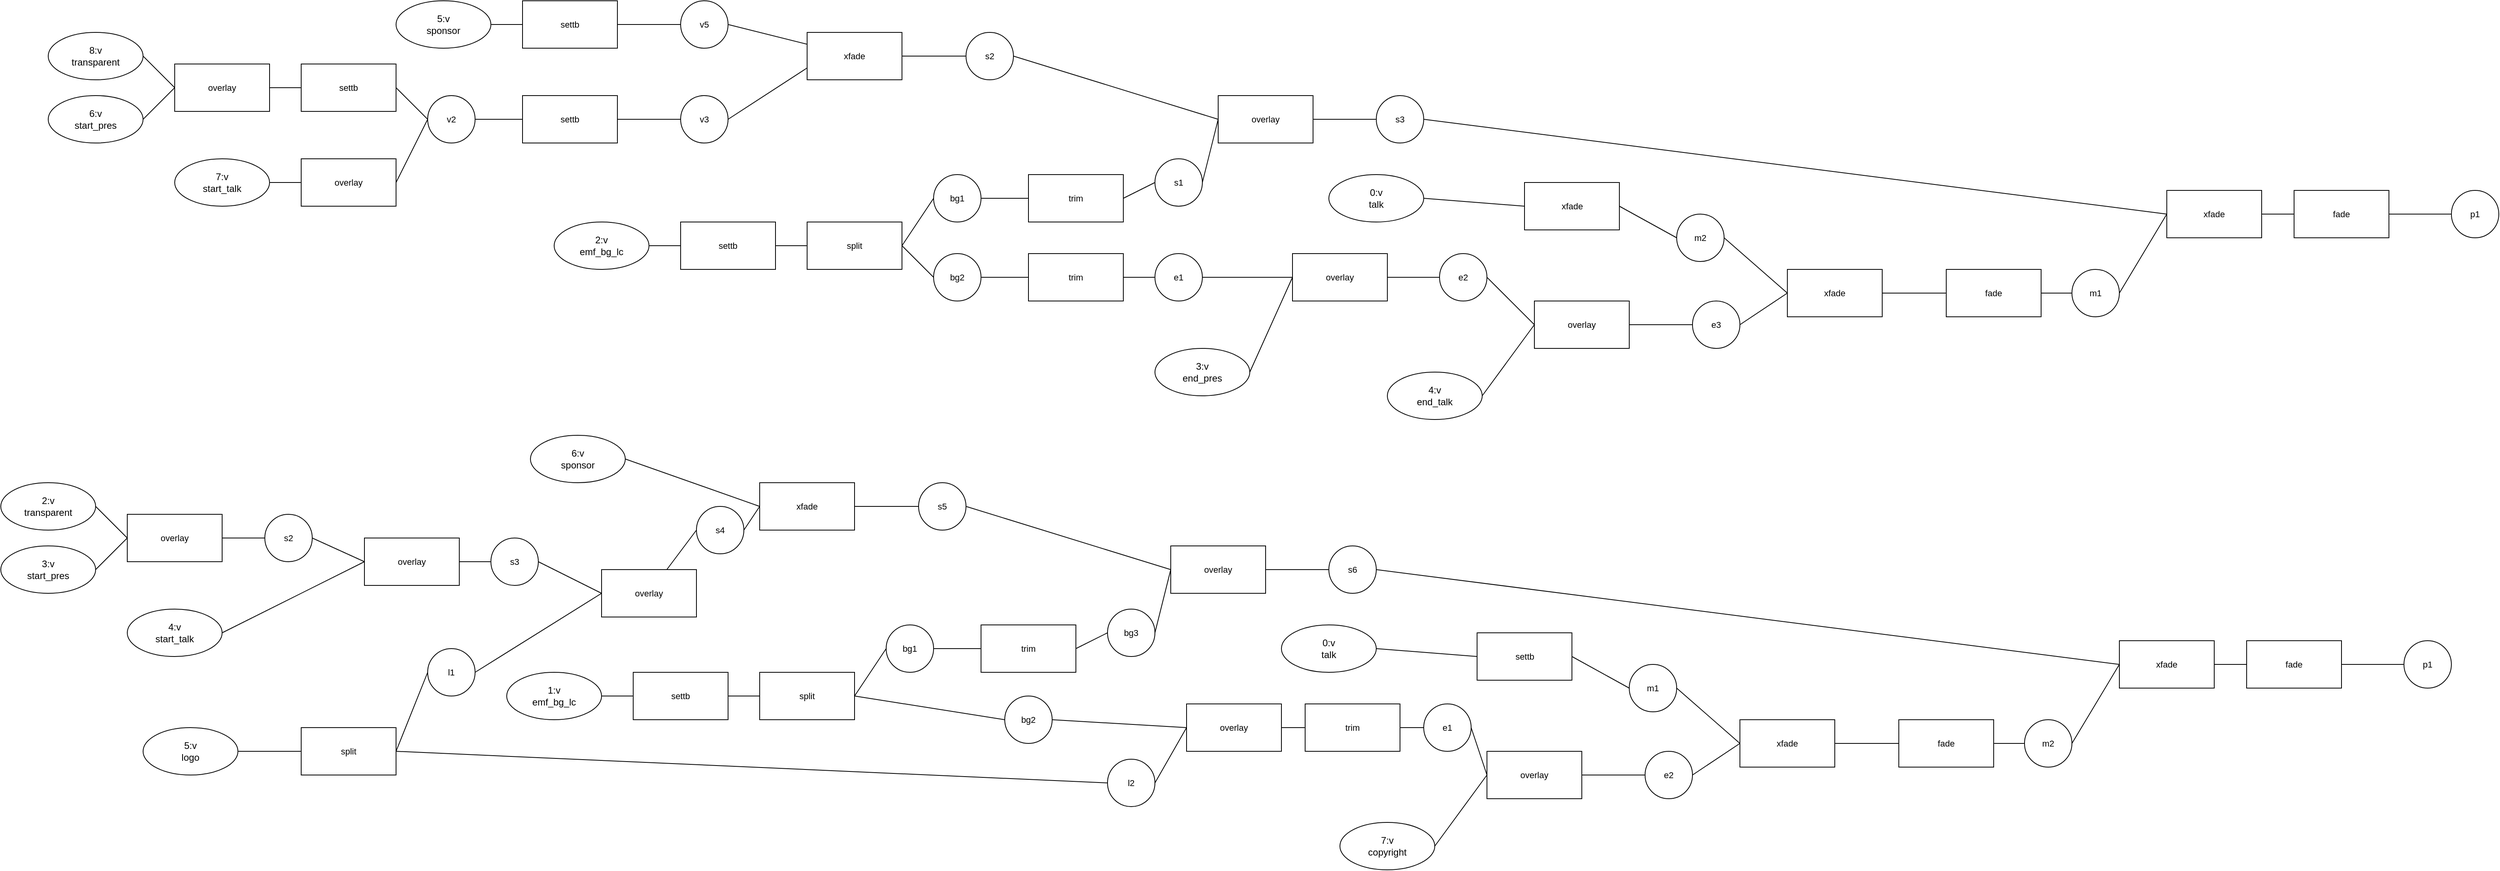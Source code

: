 <mxfile version="24.4.8" type="device">
  <diagram name="Page-1" id="2INNqCRTm7oYr5zG4Xsp">
    <mxGraphModel dx="1430" dy="781" grid="1" gridSize="10" guides="1" tooltips="1" connect="1" arrows="1" fold="1" page="1" pageScale="1" pageWidth="827" pageHeight="1169" math="0" shadow="0">
      <root>
        <mxCell id="0" />
        <mxCell id="1" parent="0" />
        <mxCell id="jPQeCpBVo-Wt4YYVI-Js-42" style="edgeStyle=none;rounded=0;orthogonalLoop=1;jettySize=auto;html=1;exitX=1;exitY=0.5;exitDx=0;exitDy=0;entryX=0;entryY=0.5;entryDx=0;entryDy=0;strokeColor=default;align=center;verticalAlign=middle;fontFamily=Helvetica;fontSize=11;fontColor=default;labelBackgroundColor=default;endArrow=none;endFill=0;" edge="1" parent="1" source="jPQeCpBVo-Wt4YYVI-Js-1" target="jPQeCpBVo-Wt4YYVI-Js-41">
          <mxGeometry relative="1" as="geometry" />
        </mxCell>
        <mxCell id="jPQeCpBVo-Wt4YYVI-Js-1" value="2:v&lt;br&gt;emf_bg_lc" style="rounded=0;whiteSpace=wrap;html=1;shape=ellipse;perimeter=ellipsePerimeter;" vertex="1" parent="1">
          <mxGeometry x="720" y="280" width="120" height="60" as="geometry" />
        </mxCell>
        <mxCell id="jPQeCpBVo-Wt4YYVI-Js-35" style="edgeStyle=none;rounded=0;orthogonalLoop=1;jettySize=auto;html=1;exitX=1;exitY=0.5;exitDx=0;exitDy=0;entryX=0;entryY=0.5;entryDx=0;entryDy=0;strokeColor=default;align=center;verticalAlign=middle;fontFamily=Helvetica;fontSize=11;fontColor=default;labelBackgroundColor=default;endArrow=none;endFill=0;" edge="1" parent="1" source="jPQeCpBVo-Wt4YYVI-Js-2" target="jPQeCpBVo-Wt4YYVI-Js-34">
          <mxGeometry relative="1" as="geometry" />
        </mxCell>
        <mxCell id="jPQeCpBVo-Wt4YYVI-Js-2" value="7:v&lt;br&gt;start_talk" style="rounded=0;whiteSpace=wrap;html=1;shape=ellipse;perimeter=ellipsePerimeter;" vertex="1" parent="1">
          <mxGeometry x="240" y="200" width="120" height="60" as="geometry" />
        </mxCell>
        <mxCell id="jPQeCpBVo-Wt4YYVI-Js-15" style="edgeStyle=none;rounded=0;orthogonalLoop=1;jettySize=auto;html=1;strokeColor=default;align=center;verticalAlign=middle;fontFamily=Helvetica;fontSize=11;fontColor=default;labelBackgroundColor=default;endArrow=none;endFill=0;entryX=0;entryY=0.5;entryDx=0;entryDy=0;exitX=1;exitY=0.5;exitDx=0;exitDy=0;" edge="1" parent="1" source="jPQeCpBVo-Wt4YYVI-Js-3" target="jPQeCpBVo-Wt4YYVI-Js-13">
          <mxGeometry relative="1" as="geometry" />
        </mxCell>
        <mxCell id="jPQeCpBVo-Wt4YYVI-Js-3" value="6:v&lt;br&gt;start_pres" style="rounded=0;whiteSpace=wrap;html=1;shape=ellipse;perimeter=ellipsePerimeter;" vertex="1" parent="1">
          <mxGeometry x="80" y="120" width="120" height="60" as="geometry" />
        </mxCell>
        <mxCell id="jPQeCpBVo-Wt4YYVI-Js-27" style="edgeStyle=none;rounded=0;orthogonalLoop=1;jettySize=auto;html=1;exitX=1;exitY=0.5;exitDx=0;exitDy=0;entryX=0;entryY=0.5;entryDx=0;entryDy=0;strokeColor=default;align=center;verticalAlign=middle;fontFamily=Helvetica;fontSize=11;fontColor=default;labelBackgroundColor=default;endArrow=none;endFill=0;" edge="1" parent="1" source="jPQeCpBVo-Wt4YYVI-Js-5" target="jPQeCpBVo-Wt4YYVI-Js-76">
          <mxGeometry relative="1" as="geometry" />
        </mxCell>
        <mxCell id="jPQeCpBVo-Wt4YYVI-Js-5" value="5:v&lt;br&gt;sponsor" style="rounded=0;whiteSpace=wrap;html=1;shape=ellipse;perimeter=ellipsePerimeter;" vertex="1" parent="1">
          <mxGeometry x="520" width="120" height="60" as="geometry" />
        </mxCell>
        <mxCell id="jPQeCpBVo-Wt4YYVI-Js-70" style="edgeStyle=none;rounded=0;orthogonalLoop=1;jettySize=auto;html=1;exitX=1;exitY=0.5;exitDx=0;exitDy=0;entryX=0;entryY=0.5;entryDx=0;entryDy=0;strokeColor=default;align=center;verticalAlign=middle;fontFamily=Helvetica;fontSize=11;fontColor=default;labelBackgroundColor=default;endArrow=none;endFill=0;" edge="1" parent="1" source="jPQeCpBVo-Wt4YYVI-Js-6" target="jPQeCpBVo-Wt4YYVI-Js-97">
          <mxGeometry relative="1" as="geometry" />
        </mxCell>
        <mxCell id="jPQeCpBVo-Wt4YYVI-Js-6" value="0:v&lt;br&gt;talk" style="rounded=0;whiteSpace=wrap;html=1;shape=ellipse;perimeter=ellipsePerimeter;" vertex="1" parent="1">
          <mxGeometry x="1700" y="220" width="120" height="60" as="geometry" />
        </mxCell>
        <mxCell id="jPQeCpBVo-Wt4YYVI-Js-31" style="edgeStyle=none;rounded=0;orthogonalLoop=1;jettySize=auto;html=1;exitX=1;exitY=0.5;exitDx=0;exitDy=0;entryX=0;entryY=0.5;entryDx=0;entryDy=0;strokeColor=default;align=center;verticalAlign=middle;fontFamily=Helvetica;fontSize=11;fontColor=default;labelBackgroundColor=default;endArrow=none;endFill=0;" edge="1" parent="1" source="jPQeCpBVo-Wt4YYVI-Js-13" target="jPQeCpBVo-Wt4YYVI-Js-30">
          <mxGeometry relative="1" as="geometry" />
        </mxCell>
        <mxCell id="jPQeCpBVo-Wt4YYVI-Js-13" value="overlay" style="rounded=0;whiteSpace=wrap;html=1;fontFamily=Helvetica;fontSize=11;fontColor=default;labelBackgroundColor=default;" vertex="1" parent="1">
          <mxGeometry x="240" y="80" width="120" height="60" as="geometry" />
        </mxCell>
        <mxCell id="jPQeCpBVo-Wt4YYVI-Js-29" style="edgeStyle=none;rounded=0;orthogonalLoop=1;jettySize=auto;html=1;exitX=1;exitY=0.5;exitDx=0;exitDy=0;entryX=0;entryY=0.5;entryDx=0;entryDy=0;strokeColor=default;align=center;verticalAlign=middle;fontFamily=Helvetica;fontSize=11;fontColor=default;labelBackgroundColor=default;endArrow=none;endFill=0;" edge="1" parent="1" source="jPQeCpBVo-Wt4YYVI-Js-28" target="jPQeCpBVo-Wt4YYVI-Js-13">
          <mxGeometry relative="1" as="geometry" />
        </mxCell>
        <mxCell id="jPQeCpBVo-Wt4YYVI-Js-28" value="&lt;div&gt;8:v&lt;/div&gt;transparent" style="rounded=0;whiteSpace=wrap;html=1;shape=ellipse;perimeter=ellipsePerimeter;" vertex="1" parent="1">
          <mxGeometry x="80" y="40" width="120" height="60" as="geometry" />
        </mxCell>
        <mxCell id="jPQeCpBVo-Wt4YYVI-Js-33" style="edgeStyle=none;rounded=0;orthogonalLoop=1;jettySize=auto;html=1;exitX=1;exitY=0.5;exitDx=0;exitDy=0;entryX=0;entryY=0.5;entryDx=0;entryDy=0;strokeColor=default;align=center;verticalAlign=middle;fontFamily=Helvetica;fontSize=11;fontColor=default;labelBackgroundColor=default;endArrow=none;endFill=0;" edge="1" parent="1" source="jPQeCpBVo-Wt4YYVI-Js-30" target="jPQeCpBVo-Wt4YYVI-Js-32">
          <mxGeometry relative="1" as="geometry" />
        </mxCell>
        <mxCell id="jPQeCpBVo-Wt4YYVI-Js-30" value="settb" style="rounded=0;whiteSpace=wrap;html=1;fontFamily=Helvetica;fontSize=11;fontColor=default;labelBackgroundColor=default;" vertex="1" parent="1">
          <mxGeometry x="400" y="80" width="120" height="60" as="geometry" />
        </mxCell>
        <mxCell id="jPQeCpBVo-Wt4YYVI-Js-38" style="edgeStyle=none;rounded=0;orthogonalLoop=1;jettySize=auto;html=1;exitX=1;exitY=0.5;exitDx=0;exitDy=0;entryX=0;entryY=0.5;entryDx=0;entryDy=0;strokeColor=default;align=center;verticalAlign=middle;fontFamily=Helvetica;fontSize=11;fontColor=default;labelBackgroundColor=default;endArrow=none;endFill=0;" edge="1" parent="1" source="jPQeCpBVo-Wt4YYVI-Js-32" target="jPQeCpBVo-Wt4YYVI-Js-37">
          <mxGeometry relative="1" as="geometry" />
        </mxCell>
        <mxCell id="jPQeCpBVo-Wt4YYVI-Js-32" value="v2" style="ellipse;whiteSpace=wrap;html=1;aspect=fixed;fontFamily=Helvetica;fontSize=11;fontColor=default;labelBackgroundColor=default;" vertex="1" parent="1">
          <mxGeometry x="560" y="120" width="60" height="60" as="geometry" />
        </mxCell>
        <mxCell id="jPQeCpBVo-Wt4YYVI-Js-36" style="edgeStyle=none;rounded=0;orthogonalLoop=1;jettySize=auto;html=1;exitX=1;exitY=0.5;exitDx=0;exitDy=0;entryX=0;entryY=0.5;entryDx=0;entryDy=0;strokeColor=default;align=center;verticalAlign=middle;fontFamily=Helvetica;fontSize=11;fontColor=default;labelBackgroundColor=default;endArrow=none;endFill=0;" edge="1" parent="1" source="jPQeCpBVo-Wt4YYVI-Js-34" target="jPQeCpBVo-Wt4YYVI-Js-32">
          <mxGeometry relative="1" as="geometry" />
        </mxCell>
        <mxCell id="jPQeCpBVo-Wt4YYVI-Js-34" value="overlay" style="rounded=0;whiteSpace=wrap;html=1;fontFamily=Helvetica;fontSize=11;fontColor=default;labelBackgroundColor=default;" vertex="1" parent="1">
          <mxGeometry x="400" y="200" width="120" height="60" as="geometry" />
        </mxCell>
        <mxCell id="jPQeCpBVo-Wt4YYVI-Js-40" style="edgeStyle=none;rounded=0;orthogonalLoop=1;jettySize=auto;html=1;exitX=1;exitY=0.5;exitDx=0;exitDy=0;entryX=0;entryY=0.5;entryDx=0;entryDy=0;strokeColor=default;align=center;verticalAlign=middle;fontFamily=Helvetica;fontSize=11;fontColor=default;labelBackgroundColor=default;endArrow=none;endFill=0;" edge="1" parent="1" source="jPQeCpBVo-Wt4YYVI-Js-37" target="jPQeCpBVo-Wt4YYVI-Js-39">
          <mxGeometry relative="1" as="geometry" />
        </mxCell>
        <mxCell id="jPQeCpBVo-Wt4YYVI-Js-37" value="settb" style="rounded=0;whiteSpace=wrap;html=1;fontFamily=Helvetica;fontSize=11;fontColor=default;labelBackgroundColor=default;" vertex="1" parent="1">
          <mxGeometry x="680" y="120" width="120" height="60" as="geometry" />
        </mxCell>
        <mxCell id="jPQeCpBVo-Wt4YYVI-Js-82" style="edgeStyle=none;rounded=0;orthogonalLoop=1;jettySize=auto;html=1;exitX=1;exitY=0.5;exitDx=0;exitDy=0;entryX=0;entryY=0.75;entryDx=0;entryDy=0;strokeColor=default;align=center;verticalAlign=middle;fontFamily=Helvetica;fontSize=11;fontColor=default;labelBackgroundColor=default;endArrow=none;endFill=0;" edge="1" parent="1" source="jPQeCpBVo-Wt4YYVI-Js-39" target="jPQeCpBVo-Wt4YYVI-Js-80">
          <mxGeometry relative="1" as="geometry" />
        </mxCell>
        <mxCell id="jPQeCpBVo-Wt4YYVI-Js-39" value="v3" style="ellipse;whiteSpace=wrap;html=1;aspect=fixed;fontFamily=Helvetica;fontSize=11;fontColor=default;labelBackgroundColor=default;" vertex="1" parent="1">
          <mxGeometry x="880" y="120" width="60" height="60" as="geometry" />
        </mxCell>
        <mxCell id="jPQeCpBVo-Wt4YYVI-Js-44" style="edgeStyle=none;rounded=0;orthogonalLoop=1;jettySize=auto;html=1;exitX=1;exitY=0.5;exitDx=0;exitDy=0;entryX=0;entryY=0.5;entryDx=0;entryDy=0;strokeColor=default;align=center;verticalAlign=middle;fontFamily=Helvetica;fontSize=11;fontColor=default;labelBackgroundColor=default;endArrow=none;endFill=0;" edge="1" parent="1" source="jPQeCpBVo-Wt4YYVI-Js-41" target="jPQeCpBVo-Wt4YYVI-Js-43">
          <mxGeometry relative="1" as="geometry" />
        </mxCell>
        <mxCell id="jPQeCpBVo-Wt4YYVI-Js-41" value="settb" style="rounded=0;whiteSpace=wrap;html=1;fontFamily=Helvetica;fontSize=11;fontColor=default;labelBackgroundColor=default;" vertex="1" parent="1">
          <mxGeometry x="880" y="280" width="120" height="60" as="geometry" />
        </mxCell>
        <mxCell id="jPQeCpBVo-Wt4YYVI-Js-47" style="edgeStyle=none;rounded=0;orthogonalLoop=1;jettySize=auto;html=1;exitX=1;exitY=0.5;exitDx=0;exitDy=0;entryX=0;entryY=0.5;entryDx=0;entryDy=0;strokeColor=default;align=center;verticalAlign=middle;fontFamily=Helvetica;fontSize=11;fontColor=default;labelBackgroundColor=default;endArrow=none;endFill=0;" edge="1" parent="1" source="jPQeCpBVo-Wt4YYVI-Js-43" target="jPQeCpBVo-Wt4YYVI-Js-45">
          <mxGeometry relative="1" as="geometry" />
        </mxCell>
        <mxCell id="jPQeCpBVo-Wt4YYVI-Js-48" style="edgeStyle=none;rounded=0;orthogonalLoop=1;jettySize=auto;html=1;exitX=1;exitY=0.5;exitDx=0;exitDy=0;entryX=0;entryY=0.5;entryDx=0;entryDy=0;strokeColor=default;align=center;verticalAlign=middle;fontFamily=Helvetica;fontSize=11;fontColor=default;labelBackgroundColor=default;endArrow=none;endFill=0;" edge="1" parent="1" source="jPQeCpBVo-Wt4YYVI-Js-43" target="jPQeCpBVo-Wt4YYVI-Js-46">
          <mxGeometry relative="1" as="geometry" />
        </mxCell>
        <mxCell id="jPQeCpBVo-Wt4YYVI-Js-43" value="split" style="rounded=0;whiteSpace=wrap;html=1;fontFamily=Helvetica;fontSize=11;fontColor=default;labelBackgroundColor=default;" vertex="1" parent="1">
          <mxGeometry x="1040" y="280" width="120" height="60" as="geometry" />
        </mxCell>
        <mxCell id="jPQeCpBVo-Wt4YYVI-Js-52" style="edgeStyle=none;rounded=0;orthogonalLoop=1;jettySize=auto;html=1;exitX=1;exitY=0.5;exitDx=0;exitDy=0;entryX=0;entryY=0.5;entryDx=0;entryDy=0;strokeColor=default;align=center;verticalAlign=middle;fontFamily=Helvetica;fontSize=11;fontColor=default;labelBackgroundColor=default;endArrow=none;endFill=0;" edge="1" parent="1" source="jPQeCpBVo-Wt4YYVI-Js-45" target="jPQeCpBVo-Wt4YYVI-Js-49">
          <mxGeometry relative="1" as="geometry" />
        </mxCell>
        <mxCell id="jPQeCpBVo-Wt4YYVI-Js-45" value="bg1" style="ellipse;whiteSpace=wrap;html=1;aspect=fixed;fontFamily=Helvetica;fontSize=11;fontColor=default;labelBackgroundColor=default;" vertex="1" parent="1">
          <mxGeometry x="1200" y="220" width="60" height="60" as="geometry" />
        </mxCell>
        <mxCell id="jPQeCpBVo-Wt4YYVI-Js-51" style="edgeStyle=none;rounded=0;orthogonalLoop=1;jettySize=auto;html=1;exitX=1;exitY=0.5;exitDx=0;exitDy=0;entryX=0;entryY=0.5;entryDx=0;entryDy=0;strokeColor=default;align=center;verticalAlign=middle;fontFamily=Helvetica;fontSize=11;fontColor=default;labelBackgroundColor=default;endArrow=none;endFill=0;" edge="1" parent="1" source="jPQeCpBVo-Wt4YYVI-Js-46" target="jPQeCpBVo-Wt4YYVI-Js-50">
          <mxGeometry relative="1" as="geometry" />
        </mxCell>
        <mxCell id="jPQeCpBVo-Wt4YYVI-Js-46" value="bg2" style="ellipse;whiteSpace=wrap;html=1;aspect=fixed;fontFamily=Helvetica;fontSize=11;fontColor=default;labelBackgroundColor=default;" vertex="1" parent="1">
          <mxGeometry x="1200" y="320" width="60" height="60" as="geometry" />
        </mxCell>
        <mxCell id="jPQeCpBVo-Wt4YYVI-Js-55" style="edgeStyle=none;rounded=0;orthogonalLoop=1;jettySize=auto;html=1;exitX=1;exitY=0.5;exitDx=0;exitDy=0;entryX=0;entryY=0.5;entryDx=0;entryDy=0;strokeColor=default;align=center;verticalAlign=middle;fontFamily=Helvetica;fontSize=11;fontColor=default;labelBackgroundColor=default;endArrow=none;endFill=0;" edge="1" parent="1" source="jPQeCpBVo-Wt4YYVI-Js-49" target="jPQeCpBVo-Wt4YYVI-Js-53">
          <mxGeometry relative="1" as="geometry" />
        </mxCell>
        <mxCell id="jPQeCpBVo-Wt4YYVI-Js-49" value="trim" style="rounded=0;whiteSpace=wrap;html=1;fontFamily=Helvetica;fontSize=11;fontColor=default;labelBackgroundColor=default;" vertex="1" parent="1">
          <mxGeometry x="1320" y="220" width="120" height="60" as="geometry" />
        </mxCell>
        <mxCell id="jPQeCpBVo-Wt4YYVI-Js-56" style="edgeStyle=none;rounded=0;orthogonalLoop=1;jettySize=auto;html=1;exitX=1;exitY=0.5;exitDx=0;exitDy=0;entryX=0;entryY=0.5;entryDx=0;entryDy=0;strokeColor=default;align=center;verticalAlign=middle;fontFamily=Helvetica;fontSize=11;fontColor=default;labelBackgroundColor=default;endArrow=none;endFill=0;" edge="1" parent="1" source="jPQeCpBVo-Wt4YYVI-Js-50" target="jPQeCpBVo-Wt4YYVI-Js-54">
          <mxGeometry relative="1" as="geometry" />
        </mxCell>
        <mxCell id="jPQeCpBVo-Wt4YYVI-Js-50" value="trim" style="rounded=0;whiteSpace=wrap;html=1;fontFamily=Helvetica;fontSize=11;fontColor=default;labelBackgroundColor=default;" vertex="1" parent="1">
          <mxGeometry x="1320" y="320" width="120" height="60" as="geometry" />
        </mxCell>
        <mxCell id="jPQeCpBVo-Wt4YYVI-Js-59" style="edgeStyle=none;rounded=0;orthogonalLoop=1;jettySize=auto;html=1;exitX=1;exitY=0.5;exitDx=0;exitDy=0;entryX=0;entryY=0.5;entryDx=0;entryDy=0;strokeColor=default;align=center;verticalAlign=middle;fontFamily=Helvetica;fontSize=11;fontColor=default;labelBackgroundColor=default;endArrow=none;endFill=0;" edge="1" parent="1" source="jPQeCpBVo-Wt4YYVI-Js-54" target="jPQeCpBVo-Wt4YYVI-Js-58">
          <mxGeometry relative="1" as="geometry" />
        </mxCell>
        <mxCell id="jPQeCpBVo-Wt4YYVI-Js-86" style="edgeStyle=none;rounded=0;orthogonalLoop=1;jettySize=auto;html=1;exitX=1;exitY=0.5;exitDx=0;exitDy=0;entryX=0;entryY=0.5;entryDx=0;entryDy=0;strokeColor=default;align=center;verticalAlign=middle;fontFamily=Helvetica;fontSize=11;fontColor=default;labelBackgroundColor=default;endArrow=none;endFill=0;" edge="1" parent="1" source="jPQeCpBVo-Wt4YYVI-Js-53" target="jPQeCpBVo-Wt4YYVI-Js-85">
          <mxGeometry relative="1" as="geometry" />
        </mxCell>
        <mxCell id="jPQeCpBVo-Wt4YYVI-Js-53" value="s1" style="ellipse;whiteSpace=wrap;html=1;aspect=fixed;fontFamily=Helvetica;fontSize=11;fontColor=default;labelBackgroundColor=default;" vertex="1" parent="1">
          <mxGeometry x="1480" y="200" width="60" height="60" as="geometry" />
        </mxCell>
        <mxCell id="jPQeCpBVo-Wt4YYVI-Js-54" value="e1" style="ellipse;whiteSpace=wrap;html=1;aspect=fixed;fontFamily=Helvetica;fontSize=11;fontColor=default;labelBackgroundColor=default;" vertex="1" parent="1">
          <mxGeometry x="1480" y="320" width="60" height="60" as="geometry" />
        </mxCell>
        <mxCell id="jPQeCpBVo-Wt4YYVI-Js-60" style="edgeStyle=none;rounded=0;orthogonalLoop=1;jettySize=auto;html=1;exitX=1;exitY=0.5;exitDx=0;exitDy=0;entryX=0;entryY=0.5;entryDx=0;entryDy=0;strokeColor=default;align=center;verticalAlign=middle;fontFamily=Helvetica;fontSize=11;fontColor=default;labelBackgroundColor=default;endArrow=none;endFill=0;" edge="1" parent="1" source="jPQeCpBVo-Wt4YYVI-Js-57" target="jPQeCpBVo-Wt4YYVI-Js-58">
          <mxGeometry relative="1" as="geometry" />
        </mxCell>
        <mxCell id="jPQeCpBVo-Wt4YYVI-Js-57" value="3:v&lt;br&gt;end_pres" style="rounded=0;whiteSpace=wrap;html=1;shape=ellipse;perimeter=ellipsePerimeter;" vertex="1" parent="1">
          <mxGeometry x="1480" y="440" width="120" height="60" as="geometry" />
        </mxCell>
        <mxCell id="jPQeCpBVo-Wt4YYVI-Js-62" style="edgeStyle=none;rounded=0;orthogonalLoop=1;jettySize=auto;html=1;exitX=1;exitY=0.5;exitDx=0;exitDy=0;entryX=0;entryY=0.5;entryDx=0;entryDy=0;strokeColor=default;align=center;verticalAlign=middle;fontFamily=Helvetica;fontSize=11;fontColor=default;labelBackgroundColor=default;endArrow=none;endFill=0;" edge="1" parent="1" source="jPQeCpBVo-Wt4YYVI-Js-58" target="jPQeCpBVo-Wt4YYVI-Js-61">
          <mxGeometry relative="1" as="geometry" />
        </mxCell>
        <mxCell id="jPQeCpBVo-Wt4YYVI-Js-58" value="overlay" style="rounded=0;whiteSpace=wrap;html=1;fontFamily=Helvetica;fontSize=11;fontColor=default;labelBackgroundColor=default;" vertex="1" parent="1">
          <mxGeometry x="1654" y="320" width="120" height="60" as="geometry" />
        </mxCell>
        <mxCell id="jPQeCpBVo-Wt4YYVI-Js-65" style="edgeStyle=none;rounded=0;orthogonalLoop=1;jettySize=auto;html=1;exitX=1;exitY=0.5;exitDx=0;exitDy=0;entryX=0;entryY=0.5;entryDx=0;entryDy=0;strokeColor=default;align=center;verticalAlign=middle;fontFamily=Helvetica;fontSize=11;fontColor=default;labelBackgroundColor=default;endArrow=none;endFill=0;" edge="1" parent="1" source="jPQeCpBVo-Wt4YYVI-Js-61" target="jPQeCpBVo-Wt4YYVI-Js-63">
          <mxGeometry relative="1" as="geometry" />
        </mxCell>
        <mxCell id="jPQeCpBVo-Wt4YYVI-Js-61" value="e2" style="ellipse;whiteSpace=wrap;html=1;aspect=fixed;fontFamily=Helvetica;fontSize=11;fontColor=default;labelBackgroundColor=default;" vertex="1" parent="1">
          <mxGeometry x="1840" y="320" width="60" height="60" as="geometry" />
        </mxCell>
        <mxCell id="jPQeCpBVo-Wt4YYVI-Js-68" style="edgeStyle=none;rounded=0;orthogonalLoop=1;jettySize=auto;html=1;exitX=1;exitY=0.5;exitDx=0;exitDy=0;entryX=0;entryY=0.5;entryDx=0;entryDy=0;strokeColor=default;align=center;verticalAlign=middle;fontFamily=Helvetica;fontSize=11;fontColor=default;labelBackgroundColor=default;endArrow=none;endFill=0;" edge="1" parent="1" source="jPQeCpBVo-Wt4YYVI-Js-63" target="jPQeCpBVo-Wt4YYVI-Js-67">
          <mxGeometry relative="1" as="geometry" />
        </mxCell>
        <mxCell id="jPQeCpBVo-Wt4YYVI-Js-63" value="overlay" style="rounded=0;whiteSpace=wrap;html=1;fontFamily=Helvetica;fontSize=11;fontColor=default;labelBackgroundColor=default;" vertex="1" parent="1">
          <mxGeometry x="1960" y="380" width="120" height="60" as="geometry" />
        </mxCell>
        <mxCell id="jPQeCpBVo-Wt4YYVI-Js-66" style="edgeStyle=none;rounded=0;orthogonalLoop=1;jettySize=auto;html=1;exitX=1;exitY=0.5;exitDx=0;exitDy=0;strokeColor=default;align=center;verticalAlign=middle;fontFamily=Helvetica;fontSize=11;fontColor=default;labelBackgroundColor=default;endArrow=none;endFill=0;entryX=0;entryY=0.5;entryDx=0;entryDy=0;" edge="1" parent="1" source="jPQeCpBVo-Wt4YYVI-Js-64" target="jPQeCpBVo-Wt4YYVI-Js-63">
          <mxGeometry relative="1" as="geometry">
            <mxPoint x="1960" y="350" as="targetPoint" />
          </mxGeometry>
        </mxCell>
        <mxCell id="jPQeCpBVo-Wt4YYVI-Js-64" value="4:v&lt;br&gt;end_talk" style="rounded=0;whiteSpace=wrap;html=1;shape=ellipse;perimeter=ellipsePerimeter;" vertex="1" parent="1">
          <mxGeometry x="1774" y="470" width="120" height="60" as="geometry" />
        </mxCell>
        <mxCell id="jPQeCpBVo-Wt4YYVI-Js-71" style="edgeStyle=none;rounded=0;orthogonalLoop=1;jettySize=auto;html=1;exitX=1;exitY=0.5;exitDx=0;exitDy=0;entryX=0;entryY=0.5;entryDx=0;entryDy=0;strokeColor=default;align=center;verticalAlign=middle;fontFamily=Helvetica;fontSize=11;fontColor=default;labelBackgroundColor=default;endArrow=none;endFill=0;" edge="1" parent="1" source="jPQeCpBVo-Wt4YYVI-Js-67" target="jPQeCpBVo-Wt4YYVI-Js-69">
          <mxGeometry relative="1" as="geometry" />
        </mxCell>
        <mxCell id="jPQeCpBVo-Wt4YYVI-Js-67" value="e3" style="ellipse;whiteSpace=wrap;html=1;aspect=fixed;fontFamily=Helvetica;fontSize=11;fontColor=default;labelBackgroundColor=default;" vertex="1" parent="1">
          <mxGeometry x="2160" y="380" width="60" height="60" as="geometry" />
        </mxCell>
        <mxCell id="jPQeCpBVo-Wt4YYVI-Js-73" style="edgeStyle=none;rounded=0;orthogonalLoop=1;jettySize=auto;html=1;exitX=1;exitY=0.5;exitDx=0;exitDy=0;entryX=0;entryY=0.5;entryDx=0;entryDy=0;strokeColor=default;align=center;verticalAlign=middle;fontFamily=Helvetica;fontSize=11;fontColor=default;labelBackgroundColor=default;endArrow=none;endFill=0;" edge="1" parent="1" source="jPQeCpBVo-Wt4YYVI-Js-69" target="jPQeCpBVo-Wt4YYVI-Js-72">
          <mxGeometry relative="1" as="geometry" />
        </mxCell>
        <mxCell id="jPQeCpBVo-Wt4YYVI-Js-69" value="xfade" style="rounded=0;whiteSpace=wrap;html=1;fontFamily=Helvetica;fontSize=11;fontColor=default;labelBackgroundColor=default;" vertex="1" parent="1">
          <mxGeometry x="2280" y="340" width="120" height="60" as="geometry" />
        </mxCell>
        <mxCell id="jPQeCpBVo-Wt4YYVI-Js-75" style="edgeStyle=none;rounded=0;orthogonalLoop=1;jettySize=auto;html=1;exitX=1;exitY=0.5;exitDx=0;exitDy=0;entryX=0;entryY=0.5;entryDx=0;entryDy=0;strokeColor=default;align=center;verticalAlign=middle;fontFamily=Helvetica;fontSize=11;fontColor=default;labelBackgroundColor=default;endArrow=none;endFill=0;" edge="1" parent="1" source="jPQeCpBVo-Wt4YYVI-Js-72" target="jPQeCpBVo-Wt4YYVI-Js-74">
          <mxGeometry relative="1" as="geometry" />
        </mxCell>
        <mxCell id="jPQeCpBVo-Wt4YYVI-Js-72" value="fade" style="rounded=0;whiteSpace=wrap;html=1;fontFamily=Helvetica;fontSize=11;fontColor=default;labelBackgroundColor=default;" vertex="1" parent="1">
          <mxGeometry x="2481" y="340" width="120" height="60" as="geometry" />
        </mxCell>
        <mxCell id="jPQeCpBVo-Wt4YYVI-Js-93" style="edgeStyle=none;rounded=0;orthogonalLoop=1;jettySize=auto;html=1;exitX=1;exitY=0.5;exitDx=0;exitDy=0;entryX=0;entryY=0.5;entryDx=0;entryDy=0;strokeColor=default;align=center;verticalAlign=middle;fontFamily=Helvetica;fontSize=11;fontColor=default;labelBackgroundColor=default;endArrow=none;endFill=0;" edge="1" parent="1" source="jPQeCpBVo-Wt4YYVI-Js-74" target="jPQeCpBVo-Wt4YYVI-Js-90">
          <mxGeometry relative="1" as="geometry" />
        </mxCell>
        <mxCell id="jPQeCpBVo-Wt4YYVI-Js-74" value="m1" style="ellipse;whiteSpace=wrap;html=1;aspect=fixed;fontFamily=Helvetica;fontSize=11;fontColor=default;labelBackgroundColor=default;" vertex="1" parent="1">
          <mxGeometry x="2640" y="340" width="60" height="60" as="geometry" />
        </mxCell>
        <mxCell id="jPQeCpBVo-Wt4YYVI-Js-78" style="edgeStyle=none;rounded=0;orthogonalLoop=1;jettySize=auto;html=1;exitX=1;exitY=0.5;exitDx=0;exitDy=0;entryX=0;entryY=0.5;entryDx=0;entryDy=0;strokeColor=default;align=center;verticalAlign=middle;fontFamily=Helvetica;fontSize=11;fontColor=default;labelBackgroundColor=default;endArrow=none;endFill=0;" edge="1" parent="1" source="jPQeCpBVo-Wt4YYVI-Js-76" target="jPQeCpBVo-Wt4YYVI-Js-77">
          <mxGeometry relative="1" as="geometry" />
        </mxCell>
        <mxCell id="jPQeCpBVo-Wt4YYVI-Js-76" value="settb" style="rounded=0;whiteSpace=wrap;html=1;fontFamily=Helvetica;fontSize=11;fontColor=default;labelBackgroundColor=default;" vertex="1" parent="1">
          <mxGeometry x="680" width="120" height="60" as="geometry" />
        </mxCell>
        <mxCell id="jPQeCpBVo-Wt4YYVI-Js-81" style="edgeStyle=none;rounded=0;orthogonalLoop=1;jettySize=auto;html=1;exitX=1;exitY=0.5;exitDx=0;exitDy=0;entryX=0;entryY=0.25;entryDx=0;entryDy=0;strokeColor=default;align=center;verticalAlign=middle;fontFamily=Helvetica;fontSize=11;fontColor=default;labelBackgroundColor=default;endArrow=none;endFill=0;" edge="1" parent="1" source="jPQeCpBVo-Wt4YYVI-Js-77" target="jPQeCpBVo-Wt4YYVI-Js-80">
          <mxGeometry relative="1" as="geometry" />
        </mxCell>
        <mxCell id="jPQeCpBVo-Wt4YYVI-Js-77" value="v5" style="ellipse;whiteSpace=wrap;html=1;aspect=fixed;fontFamily=Helvetica;fontSize=11;fontColor=default;labelBackgroundColor=default;" vertex="1" parent="1">
          <mxGeometry x="880" width="60" height="60" as="geometry" />
        </mxCell>
        <mxCell id="jPQeCpBVo-Wt4YYVI-Js-84" style="edgeStyle=none;rounded=0;orthogonalLoop=1;jettySize=auto;html=1;exitX=1;exitY=0.5;exitDx=0;exitDy=0;entryX=0;entryY=0.5;entryDx=0;entryDy=0;strokeColor=default;align=center;verticalAlign=middle;fontFamily=Helvetica;fontSize=11;fontColor=default;labelBackgroundColor=default;endArrow=none;endFill=0;" edge="1" parent="1" source="jPQeCpBVo-Wt4YYVI-Js-80" target="jPQeCpBVo-Wt4YYVI-Js-83">
          <mxGeometry relative="1" as="geometry" />
        </mxCell>
        <mxCell id="jPQeCpBVo-Wt4YYVI-Js-80" value="xfade" style="rounded=0;whiteSpace=wrap;html=1;fontFamily=Helvetica;fontSize=11;fontColor=default;labelBackgroundColor=default;" vertex="1" parent="1">
          <mxGeometry x="1040" y="40" width="120" height="60" as="geometry" />
        </mxCell>
        <mxCell id="jPQeCpBVo-Wt4YYVI-Js-87" style="edgeStyle=none;rounded=0;orthogonalLoop=1;jettySize=auto;html=1;exitX=1;exitY=0.5;exitDx=0;exitDy=0;entryX=0;entryY=0.5;entryDx=0;entryDy=0;strokeColor=default;align=center;verticalAlign=middle;fontFamily=Helvetica;fontSize=11;fontColor=default;labelBackgroundColor=default;endArrow=none;endFill=0;" edge="1" parent="1" source="jPQeCpBVo-Wt4YYVI-Js-83" target="jPQeCpBVo-Wt4YYVI-Js-85">
          <mxGeometry relative="1" as="geometry" />
        </mxCell>
        <mxCell id="jPQeCpBVo-Wt4YYVI-Js-83" value="s2" style="ellipse;whiteSpace=wrap;html=1;aspect=fixed;fontFamily=Helvetica;fontSize=11;fontColor=default;labelBackgroundColor=default;" vertex="1" parent="1">
          <mxGeometry x="1241" y="40" width="60" height="60" as="geometry" />
        </mxCell>
        <mxCell id="jPQeCpBVo-Wt4YYVI-Js-89" style="edgeStyle=none;rounded=0;orthogonalLoop=1;jettySize=auto;html=1;exitX=1;exitY=0.5;exitDx=0;exitDy=0;entryX=0;entryY=0.5;entryDx=0;entryDy=0;strokeColor=default;align=center;verticalAlign=middle;fontFamily=Helvetica;fontSize=11;fontColor=default;labelBackgroundColor=default;endArrow=none;endFill=0;" edge="1" parent="1" source="jPQeCpBVo-Wt4YYVI-Js-85" target="jPQeCpBVo-Wt4YYVI-Js-88">
          <mxGeometry relative="1" as="geometry" />
        </mxCell>
        <mxCell id="jPQeCpBVo-Wt4YYVI-Js-85" value="overlay" style="rounded=0;whiteSpace=wrap;html=1;fontFamily=Helvetica;fontSize=11;fontColor=default;labelBackgroundColor=default;" vertex="1" parent="1">
          <mxGeometry x="1560" y="120" width="120" height="60" as="geometry" />
        </mxCell>
        <mxCell id="jPQeCpBVo-Wt4YYVI-Js-92" style="edgeStyle=none;rounded=0;orthogonalLoop=1;jettySize=auto;html=1;exitX=1;exitY=0.5;exitDx=0;exitDy=0;entryX=0;entryY=0.5;entryDx=0;entryDy=0;strokeColor=default;align=center;verticalAlign=middle;fontFamily=Helvetica;fontSize=11;fontColor=default;labelBackgroundColor=default;endArrow=none;endFill=0;" edge="1" parent="1" source="jPQeCpBVo-Wt4YYVI-Js-88" target="jPQeCpBVo-Wt4YYVI-Js-90">
          <mxGeometry relative="1" as="geometry" />
        </mxCell>
        <mxCell id="jPQeCpBVo-Wt4YYVI-Js-88" value="s3" style="ellipse;whiteSpace=wrap;html=1;aspect=fixed;fontFamily=Helvetica;fontSize=11;fontColor=default;labelBackgroundColor=default;" vertex="1" parent="1">
          <mxGeometry x="1760" y="120" width="60" height="60" as="geometry" />
        </mxCell>
        <mxCell id="jPQeCpBVo-Wt4YYVI-Js-94" style="edgeStyle=none;rounded=0;orthogonalLoop=1;jettySize=auto;html=1;exitX=1;exitY=0.5;exitDx=0;exitDy=0;entryX=0;entryY=0.5;entryDx=0;entryDy=0;strokeColor=default;align=center;verticalAlign=middle;fontFamily=Helvetica;fontSize=11;fontColor=default;labelBackgroundColor=default;endArrow=none;endFill=0;" edge="1" parent="1" source="jPQeCpBVo-Wt4YYVI-Js-90" target="jPQeCpBVo-Wt4YYVI-Js-91">
          <mxGeometry relative="1" as="geometry" />
        </mxCell>
        <mxCell id="jPQeCpBVo-Wt4YYVI-Js-90" value="xfade" style="rounded=0;whiteSpace=wrap;html=1;fontFamily=Helvetica;fontSize=11;fontColor=default;labelBackgroundColor=default;" vertex="1" parent="1">
          <mxGeometry x="2760" y="240" width="120" height="60" as="geometry" />
        </mxCell>
        <mxCell id="jPQeCpBVo-Wt4YYVI-Js-96" style="edgeStyle=none;rounded=0;orthogonalLoop=1;jettySize=auto;html=1;exitX=1;exitY=0.5;exitDx=0;exitDy=0;entryX=0;entryY=0.5;entryDx=0;entryDy=0;strokeColor=default;align=center;verticalAlign=middle;fontFamily=Helvetica;fontSize=11;fontColor=default;labelBackgroundColor=default;endArrow=none;endFill=0;" edge="1" parent="1" source="jPQeCpBVo-Wt4YYVI-Js-91" target="jPQeCpBVo-Wt4YYVI-Js-95">
          <mxGeometry relative="1" as="geometry" />
        </mxCell>
        <mxCell id="jPQeCpBVo-Wt4YYVI-Js-91" value="fade" style="rounded=0;whiteSpace=wrap;html=1;fontFamily=Helvetica;fontSize=11;fontColor=default;labelBackgroundColor=default;" vertex="1" parent="1">
          <mxGeometry x="2921" y="240" width="120" height="60" as="geometry" />
        </mxCell>
        <mxCell id="jPQeCpBVo-Wt4YYVI-Js-95" value="p1" style="ellipse;whiteSpace=wrap;html=1;aspect=fixed;fontFamily=Helvetica;fontSize=11;fontColor=default;labelBackgroundColor=default;" vertex="1" parent="1">
          <mxGeometry x="3120" y="240" width="60" height="60" as="geometry" />
        </mxCell>
        <mxCell id="jPQeCpBVo-Wt4YYVI-Js-99" style="edgeStyle=none;rounded=0;orthogonalLoop=1;jettySize=auto;html=1;exitX=1;exitY=0.5;exitDx=0;exitDy=0;entryX=0;entryY=0.5;entryDx=0;entryDy=0;strokeColor=default;align=center;verticalAlign=middle;fontFamily=Helvetica;fontSize=11;fontColor=default;labelBackgroundColor=default;endArrow=none;endFill=0;" edge="1" parent="1" source="jPQeCpBVo-Wt4YYVI-Js-97" target="jPQeCpBVo-Wt4YYVI-Js-98">
          <mxGeometry relative="1" as="geometry" />
        </mxCell>
        <mxCell id="jPQeCpBVo-Wt4YYVI-Js-97" value="xfade" style="rounded=0;whiteSpace=wrap;html=1;fontFamily=Helvetica;fontSize=11;fontColor=default;labelBackgroundColor=default;" vertex="1" parent="1">
          <mxGeometry x="1947.5" y="230" width="120" height="60" as="geometry" />
        </mxCell>
        <mxCell id="jPQeCpBVo-Wt4YYVI-Js-100" style="edgeStyle=none;rounded=0;orthogonalLoop=1;jettySize=auto;html=1;exitX=1;exitY=0.5;exitDx=0;exitDy=0;entryX=0;entryY=0.5;entryDx=0;entryDy=0;strokeColor=default;align=center;verticalAlign=middle;fontFamily=Helvetica;fontSize=11;fontColor=default;labelBackgroundColor=default;endArrow=none;endFill=0;" edge="1" parent="1" source="jPQeCpBVo-Wt4YYVI-Js-98" target="jPQeCpBVo-Wt4YYVI-Js-69">
          <mxGeometry relative="1" as="geometry" />
        </mxCell>
        <mxCell id="jPQeCpBVo-Wt4YYVI-Js-98" value="m2" style="ellipse;whiteSpace=wrap;html=1;aspect=fixed;fontFamily=Helvetica;fontSize=11;fontColor=default;labelBackgroundColor=default;" vertex="1" parent="1">
          <mxGeometry x="2140" y="270" width="60" height="60" as="geometry" />
        </mxCell>
        <mxCell id="jPQeCpBVo-Wt4YYVI-Js-101" style="edgeStyle=none;rounded=0;orthogonalLoop=1;jettySize=auto;html=1;exitX=1;exitY=0.5;exitDx=0;exitDy=0;entryX=0;entryY=0.5;entryDx=0;entryDy=0;strokeColor=default;align=center;verticalAlign=middle;fontFamily=Helvetica;fontSize=11;fontColor=default;labelBackgroundColor=default;endArrow=none;endFill=0;" edge="1" parent="1" source="jPQeCpBVo-Wt4YYVI-Js-102" target="jPQeCpBVo-Wt4YYVI-Js-126">
          <mxGeometry relative="1" as="geometry" />
        </mxCell>
        <mxCell id="jPQeCpBVo-Wt4YYVI-Js-102" value="1:v&lt;br&gt;emf_bg_lc" style="rounded=0;whiteSpace=wrap;html=1;shape=ellipse;perimeter=ellipsePerimeter;" vertex="1" parent="1">
          <mxGeometry x="660" y="850" width="120" height="60" as="geometry" />
        </mxCell>
        <mxCell id="jPQeCpBVo-Wt4YYVI-Js-103" style="edgeStyle=none;rounded=0;orthogonalLoop=1;jettySize=auto;html=1;exitX=1;exitY=0.5;exitDx=0;exitDy=0;entryX=0;entryY=0.5;entryDx=0;entryDy=0;strokeColor=default;align=center;verticalAlign=middle;fontFamily=Helvetica;fontSize=11;fontColor=default;labelBackgroundColor=default;endArrow=none;endFill=0;" edge="1" parent="1" source="jPQeCpBVo-Wt4YYVI-Js-104" target="jPQeCpBVo-Wt4YYVI-Js-120">
          <mxGeometry relative="1" as="geometry" />
        </mxCell>
        <mxCell id="jPQeCpBVo-Wt4YYVI-Js-104" value="4:v&lt;br&gt;start_talk" style="rounded=0;whiteSpace=wrap;html=1;shape=ellipse;perimeter=ellipsePerimeter;" vertex="1" parent="1">
          <mxGeometry x="180" y="770" width="120" height="60" as="geometry" />
        </mxCell>
        <mxCell id="jPQeCpBVo-Wt4YYVI-Js-105" style="edgeStyle=none;rounded=0;orthogonalLoop=1;jettySize=auto;html=1;strokeColor=default;align=center;verticalAlign=middle;fontFamily=Helvetica;fontSize=11;fontColor=default;labelBackgroundColor=default;endArrow=none;endFill=0;entryX=0;entryY=0.5;entryDx=0;entryDy=0;exitX=1;exitY=0.5;exitDx=0;exitDy=0;" edge="1" parent="1" source="jPQeCpBVo-Wt4YYVI-Js-106" target="jPQeCpBVo-Wt4YYVI-Js-112">
          <mxGeometry relative="1" as="geometry" />
        </mxCell>
        <mxCell id="jPQeCpBVo-Wt4YYVI-Js-106" value="3:v&lt;br&gt;start_pres" style="rounded=0;whiteSpace=wrap;html=1;shape=ellipse;perimeter=ellipsePerimeter;" vertex="1" parent="1">
          <mxGeometry x="20" y="690" width="120" height="60" as="geometry" />
        </mxCell>
        <mxCell id="jPQeCpBVo-Wt4YYVI-Js-107" style="edgeStyle=none;rounded=0;orthogonalLoop=1;jettySize=auto;html=1;exitX=1;exitY=0.5;exitDx=0;exitDy=0;entryX=0;entryY=0.5;entryDx=0;entryDy=0;strokeColor=default;align=center;verticalAlign=middle;fontFamily=Helvetica;fontSize=11;fontColor=default;labelBackgroundColor=default;endArrow=none;endFill=0;" edge="1" parent="1" source="jPQeCpBVo-Wt4YYVI-Js-108" target="jPQeCpBVo-Wt4YYVI-Js-165">
          <mxGeometry relative="1" as="geometry">
            <mxPoint x="620" y="600" as="targetPoint" />
          </mxGeometry>
        </mxCell>
        <mxCell id="jPQeCpBVo-Wt4YYVI-Js-108" value="6:v&lt;br&gt;sponsor" style="rounded=0;whiteSpace=wrap;html=1;shape=ellipse;perimeter=ellipsePerimeter;" vertex="1" parent="1">
          <mxGeometry x="690" y="550" width="120" height="60" as="geometry" />
        </mxCell>
        <mxCell id="jPQeCpBVo-Wt4YYVI-Js-109" style="edgeStyle=none;rounded=0;orthogonalLoop=1;jettySize=auto;html=1;exitX=1;exitY=0.5;exitDx=0;exitDy=0;entryX=0;entryY=0.5;entryDx=0;entryDy=0;strokeColor=default;align=center;verticalAlign=middle;fontFamily=Helvetica;fontSize=11;fontColor=default;labelBackgroundColor=default;endArrow=none;endFill=0;" edge="1" parent="1" source="jPQeCpBVo-Wt4YYVI-Js-110" target="jPQeCpBVo-Wt4YYVI-Js-178">
          <mxGeometry relative="1" as="geometry" />
        </mxCell>
        <mxCell id="jPQeCpBVo-Wt4YYVI-Js-110" value="0:v&lt;br&gt;talk" style="rounded=0;whiteSpace=wrap;html=1;shape=ellipse;perimeter=ellipsePerimeter;" vertex="1" parent="1">
          <mxGeometry x="1640" y="790" width="120" height="60" as="geometry" />
        </mxCell>
        <mxCell id="jPQeCpBVo-Wt4YYVI-Js-111" style="edgeStyle=none;rounded=0;orthogonalLoop=1;jettySize=auto;html=1;exitX=1;exitY=0.5;exitDx=0;exitDy=0;entryX=0;entryY=0.5;entryDx=0;entryDy=0;strokeColor=default;align=center;verticalAlign=middle;fontFamily=Helvetica;fontSize=11;fontColor=default;labelBackgroundColor=default;endArrow=none;endFill=0;" edge="1" parent="1" source="jPQeCpBVo-Wt4YYVI-Js-112" target="jPQeCpBVo-Wt4YYVI-Js-118">
          <mxGeometry relative="1" as="geometry">
            <mxPoint x="340" y="680" as="targetPoint" />
          </mxGeometry>
        </mxCell>
        <mxCell id="jPQeCpBVo-Wt4YYVI-Js-112" value="overlay" style="rounded=0;whiteSpace=wrap;html=1;fontFamily=Helvetica;fontSize=11;fontColor=default;labelBackgroundColor=default;" vertex="1" parent="1">
          <mxGeometry x="180" y="650" width="120" height="60" as="geometry" />
        </mxCell>
        <mxCell id="jPQeCpBVo-Wt4YYVI-Js-113" style="edgeStyle=none;rounded=0;orthogonalLoop=1;jettySize=auto;html=1;exitX=1;exitY=0.5;exitDx=0;exitDy=0;entryX=0;entryY=0.5;entryDx=0;entryDy=0;strokeColor=default;align=center;verticalAlign=middle;fontFamily=Helvetica;fontSize=11;fontColor=default;labelBackgroundColor=default;endArrow=none;endFill=0;" edge="1" parent="1" source="jPQeCpBVo-Wt4YYVI-Js-114" target="jPQeCpBVo-Wt4YYVI-Js-112">
          <mxGeometry relative="1" as="geometry" />
        </mxCell>
        <mxCell id="jPQeCpBVo-Wt4YYVI-Js-114" value="&lt;div&gt;2:v&lt;/div&gt;transparent" style="rounded=0;whiteSpace=wrap;html=1;shape=ellipse;perimeter=ellipsePerimeter;" vertex="1" parent="1">
          <mxGeometry x="20" y="610" width="120" height="60" as="geometry" />
        </mxCell>
        <mxCell id="jPQeCpBVo-Wt4YYVI-Js-117" style="edgeStyle=none;rounded=0;orthogonalLoop=1;jettySize=auto;html=1;exitX=1;exitY=0.5;exitDx=0;exitDy=0;entryX=0;entryY=0.5;entryDx=0;entryDy=0;strokeColor=default;align=center;verticalAlign=middle;fontFamily=Helvetica;fontSize=11;fontColor=default;labelBackgroundColor=default;endArrow=none;endFill=0;" edge="1" parent="1" source="jPQeCpBVo-Wt4YYVI-Js-118" target="jPQeCpBVo-Wt4YYVI-Js-120">
          <mxGeometry relative="1" as="geometry">
            <mxPoint x="620" y="720" as="targetPoint" />
          </mxGeometry>
        </mxCell>
        <mxCell id="jPQeCpBVo-Wt4YYVI-Js-118" value="s2" style="ellipse;whiteSpace=wrap;html=1;aspect=fixed;fontFamily=Helvetica;fontSize=11;fontColor=default;labelBackgroundColor=default;" vertex="1" parent="1">
          <mxGeometry x="354" y="650" width="60" height="60" as="geometry" />
        </mxCell>
        <mxCell id="jPQeCpBVo-Wt4YYVI-Js-183" style="edgeStyle=none;rounded=0;orthogonalLoop=1;jettySize=auto;html=1;exitX=1;exitY=0.5;exitDx=0;exitDy=0;entryX=0;entryY=0.5;entryDx=0;entryDy=0;strokeColor=default;align=center;verticalAlign=middle;fontFamily=Helvetica;fontSize=11;fontColor=default;labelBackgroundColor=default;endArrow=none;endFill=0;" edge="1" parent="1" source="jPQeCpBVo-Wt4YYVI-Js-120" target="jPQeCpBVo-Wt4YYVI-Js-124">
          <mxGeometry relative="1" as="geometry" />
        </mxCell>
        <mxCell id="jPQeCpBVo-Wt4YYVI-Js-120" value="overlay" style="rounded=0;whiteSpace=wrap;html=1;fontFamily=Helvetica;fontSize=11;fontColor=default;labelBackgroundColor=default;" vertex="1" parent="1">
          <mxGeometry x="480" y="680" width="120" height="60" as="geometry" />
        </mxCell>
        <mxCell id="jPQeCpBVo-Wt4YYVI-Js-123" style="edgeStyle=none;rounded=0;orthogonalLoop=1;jettySize=auto;html=1;exitX=1;exitY=0.5;exitDx=0;exitDy=0;entryX=0;entryY=0.5;entryDx=0;entryDy=0;strokeColor=default;align=center;verticalAlign=middle;fontFamily=Helvetica;fontSize=11;fontColor=default;labelBackgroundColor=default;endArrow=none;endFill=0;" edge="1" parent="1" source="jPQeCpBVo-Wt4YYVI-Js-124" target="jPQeCpBVo-Wt4YYVI-Js-182">
          <mxGeometry relative="1" as="geometry" />
        </mxCell>
        <mxCell id="jPQeCpBVo-Wt4YYVI-Js-124" value="s3" style="ellipse;whiteSpace=wrap;html=1;aspect=fixed;fontFamily=Helvetica;fontSize=11;fontColor=default;labelBackgroundColor=default;" vertex="1" parent="1">
          <mxGeometry x="640" y="680" width="60" height="60" as="geometry" />
        </mxCell>
        <mxCell id="jPQeCpBVo-Wt4YYVI-Js-125" style="edgeStyle=none;rounded=0;orthogonalLoop=1;jettySize=auto;html=1;exitX=1;exitY=0.5;exitDx=0;exitDy=0;entryX=0;entryY=0.5;entryDx=0;entryDy=0;strokeColor=default;align=center;verticalAlign=middle;fontFamily=Helvetica;fontSize=11;fontColor=default;labelBackgroundColor=default;endArrow=none;endFill=0;" edge="1" parent="1" source="jPQeCpBVo-Wt4YYVI-Js-126" target="jPQeCpBVo-Wt4YYVI-Js-129">
          <mxGeometry relative="1" as="geometry" />
        </mxCell>
        <mxCell id="jPQeCpBVo-Wt4YYVI-Js-126" value="settb" style="rounded=0;whiteSpace=wrap;html=1;fontFamily=Helvetica;fontSize=11;fontColor=default;labelBackgroundColor=default;" vertex="1" parent="1">
          <mxGeometry x="820" y="850" width="120" height="60" as="geometry" />
        </mxCell>
        <mxCell id="jPQeCpBVo-Wt4YYVI-Js-127" style="edgeStyle=none;rounded=0;orthogonalLoop=1;jettySize=auto;html=1;exitX=1;exitY=0.5;exitDx=0;exitDy=0;entryX=0;entryY=0.5;entryDx=0;entryDy=0;strokeColor=default;align=center;verticalAlign=middle;fontFamily=Helvetica;fontSize=11;fontColor=default;labelBackgroundColor=default;endArrow=none;endFill=0;" edge="1" parent="1" source="jPQeCpBVo-Wt4YYVI-Js-129" target="jPQeCpBVo-Wt4YYVI-Js-131">
          <mxGeometry relative="1" as="geometry" />
        </mxCell>
        <mxCell id="jPQeCpBVo-Wt4YYVI-Js-128" style="edgeStyle=none;rounded=0;orthogonalLoop=1;jettySize=auto;html=1;exitX=1;exitY=0.5;exitDx=0;exitDy=0;entryX=0;entryY=0.5;entryDx=0;entryDy=0;strokeColor=default;align=center;verticalAlign=middle;fontFamily=Helvetica;fontSize=11;fontColor=default;labelBackgroundColor=default;endArrow=none;endFill=0;" edge="1" parent="1" source="jPQeCpBVo-Wt4YYVI-Js-129" target="jPQeCpBVo-Wt4YYVI-Js-133">
          <mxGeometry relative="1" as="geometry" />
        </mxCell>
        <mxCell id="jPQeCpBVo-Wt4YYVI-Js-129" value="split" style="rounded=0;whiteSpace=wrap;html=1;fontFamily=Helvetica;fontSize=11;fontColor=default;labelBackgroundColor=default;" vertex="1" parent="1">
          <mxGeometry x="980" y="850" width="120" height="60" as="geometry" />
        </mxCell>
        <mxCell id="jPQeCpBVo-Wt4YYVI-Js-130" style="edgeStyle=none;rounded=0;orthogonalLoop=1;jettySize=auto;html=1;exitX=1;exitY=0.5;exitDx=0;exitDy=0;entryX=0;entryY=0.5;entryDx=0;entryDy=0;strokeColor=default;align=center;verticalAlign=middle;fontFamily=Helvetica;fontSize=11;fontColor=default;labelBackgroundColor=default;endArrow=none;endFill=0;" edge="1" parent="1" source="jPQeCpBVo-Wt4YYVI-Js-131" target="jPQeCpBVo-Wt4YYVI-Js-135">
          <mxGeometry relative="1" as="geometry" />
        </mxCell>
        <mxCell id="jPQeCpBVo-Wt4YYVI-Js-131" value="bg1" style="ellipse;whiteSpace=wrap;html=1;aspect=fixed;fontFamily=Helvetica;fontSize=11;fontColor=default;labelBackgroundColor=default;" vertex="1" parent="1">
          <mxGeometry x="1140" y="790" width="60" height="60" as="geometry" />
        </mxCell>
        <mxCell id="jPQeCpBVo-Wt4YYVI-Js-133" value="bg2" style="ellipse;whiteSpace=wrap;html=1;aspect=fixed;fontFamily=Helvetica;fontSize=11;fontColor=default;labelBackgroundColor=default;" vertex="1" parent="1">
          <mxGeometry x="1290" y="880" width="60" height="60" as="geometry" />
        </mxCell>
        <mxCell id="jPQeCpBVo-Wt4YYVI-Js-134" style="edgeStyle=none;rounded=0;orthogonalLoop=1;jettySize=auto;html=1;exitX=1;exitY=0.5;exitDx=0;exitDy=0;entryX=0;entryY=0.5;entryDx=0;entryDy=0;strokeColor=default;align=center;verticalAlign=middle;fontFamily=Helvetica;fontSize=11;fontColor=default;labelBackgroundColor=default;endArrow=none;endFill=0;" edge="1" parent="1" source="jPQeCpBVo-Wt4YYVI-Js-135" target="jPQeCpBVo-Wt4YYVI-Js-140">
          <mxGeometry relative="1" as="geometry" />
        </mxCell>
        <mxCell id="jPQeCpBVo-Wt4YYVI-Js-135" value="trim" style="rounded=0;whiteSpace=wrap;html=1;fontFamily=Helvetica;fontSize=11;fontColor=default;labelBackgroundColor=default;" vertex="1" parent="1">
          <mxGeometry x="1260" y="790" width="120" height="60" as="geometry" />
        </mxCell>
        <mxCell id="jPQeCpBVo-Wt4YYVI-Js-138" style="edgeStyle=none;rounded=0;orthogonalLoop=1;jettySize=auto;html=1;exitX=1;exitY=0.5;exitDx=0;exitDy=0;entryX=0;entryY=0.5;entryDx=0;entryDy=0;strokeColor=default;align=center;verticalAlign=middle;fontFamily=Helvetica;fontSize=11;fontColor=default;labelBackgroundColor=default;endArrow=none;endFill=0;" edge="1" parent="1" source="jPQeCpBVo-Wt4YYVI-Js-133" target="jPQeCpBVo-Wt4YYVI-Js-145">
          <mxGeometry relative="1" as="geometry">
            <mxPoint x="1480" y="920" as="sourcePoint" />
          </mxGeometry>
        </mxCell>
        <mxCell id="jPQeCpBVo-Wt4YYVI-Js-139" style="edgeStyle=none;rounded=0;orthogonalLoop=1;jettySize=auto;html=1;exitX=1;exitY=0.5;exitDx=0;exitDy=0;entryX=0;entryY=0.5;entryDx=0;entryDy=0;strokeColor=default;align=center;verticalAlign=middle;fontFamily=Helvetica;fontSize=11;fontColor=default;labelBackgroundColor=default;endArrow=none;endFill=0;" edge="1" parent="1" source="jPQeCpBVo-Wt4YYVI-Js-140" target="jPQeCpBVo-Wt4YYVI-Js-169">
          <mxGeometry relative="1" as="geometry" />
        </mxCell>
        <mxCell id="jPQeCpBVo-Wt4YYVI-Js-140" value="bg3" style="ellipse;whiteSpace=wrap;html=1;aspect=fixed;fontFamily=Helvetica;fontSize=11;fontColor=default;labelBackgroundColor=default;" vertex="1" parent="1">
          <mxGeometry x="1420" y="770" width="60" height="60" as="geometry" />
        </mxCell>
        <mxCell id="jPQeCpBVo-Wt4YYVI-Js-144" style="edgeStyle=none;rounded=0;orthogonalLoop=1;jettySize=auto;html=1;exitX=1;exitY=0.5;exitDx=0;exitDy=0;entryX=0;entryY=0.5;entryDx=0;entryDy=0;strokeColor=default;align=center;verticalAlign=middle;fontFamily=Helvetica;fontSize=11;fontColor=default;labelBackgroundColor=default;endArrow=none;endFill=0;" edge="1" parent="1" source="jPQeCpBVo-Wt4YYVI-Js-197" target="jPQeCpBVo-Wt4YYVI-Js-147">
          <mxGeometry relative="1" as="geometry" />
        </mxCell>
        <mxCell id="jPQeCpBVo-Wt4YYVI-Js-198" style="edgeStyle=none;rounded=0;orthogonalLoop=1;jettySize=auto;html=1;exitX=1;exitY=0.5;exitDx=0;exitDy=0;entryX=0;entryY=0.5;entryDx=0;entryDy=0;strokeColor=default;align=center;verticalAlign=middle;fontFamily=Helvetica;fontSize=11;fontColor=default;labelBackgroundColor=default;endArrow=none;endFill=0;" edge="1" parent="1" source="jPQeCpBVo-Wt4YYVI-Js-145" target="jPQeCpBVo-Wt4YYVI-Js-197">
          <mxGeometry relative="1" as="geometry" />
        </mxCell>
        <mxCell id="jPQeCpBVo-Wt4YYVI-Js-145" value="overlay" style="rounded=0;whiteSpace=wrap;html=1;fontFamily=Helvetica;fontSize=11;fontColor=default;labelBackgroundColor=default;" vertex="1" parent="1">
          <mxGeometry x="1520" y="890" width="120" height="60" as="geometry" />
        </mxCell>
        <mxCell id="jPQeCpBVo-Wt4YYVI-Js-146" style="edgeStyle=none;rounded=0;orthogonalLoop=1;jettySize=auto;html=1;exitX=1;exitY=0.5;exitDx=0;exitDy=0;entryX=0;entryY=0.5;entryDx=0;entryDy=0;strokeColor=default;align=center;verticalAlign=middle;fontFamily=Helvetica;fontSize=11;fontColor=default;labelBackgroundColor=default;endArrow=none;endFill=0;" edge="1" parent="1" source="jPQeCpBVo-Wt4YYVI-Js-147" target="jPQeCpBVo-Wt4YYVI-Js-149">
          <mxGeometry relative="1" as="geometry" />
        </mxCell>
        <mxCell id="jPQeCpBVo-Wt4YYVI-Js-147" value="e1" style="ellipse;whiteSpace=wrap;html=1;aspect=fixed;fontFamily=Helvetica;fontSize=11;fontColor=default;labelBackgroundColor=default;" vertex="1" parent="1">
          <mxGeometry x="1820" y="890" width="60" height="60" as="geometry" />
        </mxCell>
        <mxCell id="jPQeCpBVo-Wt4YYVI-Js-148" style="edgeStyle=none;rounded=0;orthogonalLoop=1;jettySize=auto;html=1;exitX=1;exitY=0.5;exitDx=0;exitDy=0;entryX=0;entryY=0.5;entryDx=0;entryDy=0;strokeColor=default;align=center;verticalAlign=middle;fontFamily=Helvetica;fontSize=11;fontColor=default;labelBackgroundColor=default;endArrow=none;endFill=0;" edge="1" parent="1" source="jPQeCpBVo-Wt4YYVI-Js-149" target="jPQeCpBVo-Wt4YYVI-Js-153">
          <mxGeometry relative="1" as="geometry" />
        </mxCell>
        <mxCell id="jPQeCpBVo-Wt4YYVI-Js-149" value="overlay" style="rounded=0;whiteSpace=wrap;html=1;fontFamily=Helvetica;fontSize=11;fontColor=default;labelBackgroundColor=default;" vertex="1" parent="1">
          <mxGeometry x="1900" y="950" width="120" height="60" as="geometry" />
        </mxCell>
        <mxCell id="jPQeCpBVo-Wt4YYVI-Js-150" style="edgeStyle=none;rounded=0;orthogonalLoop=1;jettySize=auto;html=1;exitX=1;exitY=0.5;exitDx=0;exitDy=0;strokeColor=default;align=center;verticalAlign=middle;fontFamily=Helvetica;fontSize=11;fontColor=default;labelBackgroundColor=default;endArrow=none;endFill=0;entryX=0;entryY=0.5;entryDx=0;entryDy=0;" edge="1" parent="1" source="jPQeCpBVo-Wt4YYVI-Js-151" target="jPQeCpBVo-Wt4YYVI-Js-149">
          <mxGeometry relative="1" as="geometry">
            <mxPoint x="1900" y="920" as="targetPoint" />
          </mxGeometry>
        </mxCell>
        <mxCell id="jPQeCpBVo-Wt4YYVI-Js-151" value="7:v&lt;br&gt;copyright" style="rounded=0;whiteSpace=wrap;html=1;shape=ellipse;perimeter=ellipsePerimeter;" vertex="1" parent="1">
          <mxGeometry x="1714" y="1040" width="120" height="60" as="geometry" />
        </mxCell>
        <mxCell id="jPQeCpBVo-Wt4YYVI-Js-152" style="edgeStyle=none;rounded=0;orthogonalLoop=1;jettySize=auto;html=1;exitX=1;exitY=0.5;exitDx=0;exitDy=0;entryX=0;entryY=0.5;entryDx=0;entryDy=0;strokeColor=default;align=center;verticalAlign=middle;fontFamily=Helvetica;fontSize=11;fontColor=default;labelBackgroundColor=default;endArrow=none;endFill=0;" edge="1" parent="1" source="jPQeCpBVo-Wt4YYVI-Js-153" target="jPQeCpBVo-Wt4YYVI-Js-155">
          <mxGeometry relative="1" as="geometry" />
        </mxCell>
        <mxCell id="jPQeCpBVo-Wt4YYVI-Js-153" value="e2" style="ellipse;whiteSpace=wrap;html=1;aspect=fixed;fontFamily=Helvetica;fontSize=11;fontColor=default;labelBackgroundColor=default;" vertex="1" parent="1">
          <mxGeometry x="2100" y="950" width="60" height="60" as="geometry" />
        </mxCell>
        <mxCell id="jPQeCpBVo-Wt4YYVI-Js-154" style="edgeStyle=none;rounded=0;orthogonalLoop=1;jettySize=auto;html=1;exitX=1;exitY=0.5;exitDx=0;exitDy=0;entryX=0;entryY=0.5;entryDx=0;entryDy=0;strokeColor=default;align=center;verticalAlign=middle;fontFamily=Helvetica;fontSize=11;fontColor=default;labelBackgroundColor=default;endArrow=none;endFill=0;" edge="1" parent="1" source="jPQeCpBVo-Wt4YYVI-Js-155" target="jPQeCpBVo-Wt4YYVI-Js-157">
          <mxGeometry relative="1" as="geometry" />
        </mxCell>
        <mxCell id="jPQeCpBVo-Wt4YYVI-Js-155" value="xfade" style="rounded=0;whiteSpace=wrap;html=1;fontFamily=Helvetica;fontSize=11;fontColor=default;labelBackgroundColor=default;" vertex="1" parent="1">
          <mxGeometry x="2220" y="910" width="120" height="60" as="geometry" />
        </mxCell>
        <mxCell id="jPQeCpBVo-Wt4YYVI-Js-156" style="edgeStyle=none;rounded=0;orthogonalLoop=1;jettySize=auto;html=1;exitX=1;exitY=0.5;exitDx=0;exitDy=0;entryX=0;entryY=0.5;entryDx=0;entryDy=0;strokeColor=default;align=center;verticalAlign=middle;fontFamily=Helvetica;fontSize=11;fontColor=default;labelBackgroundColor=default;endArrow=none;endFill=0;" edge="1" parent="1" source="jPQeCpBVo-Wt4YYVI-Js-157" target="jPQeCpBVo-Wt4YYVI-Js-159">
          <mxGeometry relative="1" as="geometry" />
        </mxCell>
        <mxCell id="jPQeCpBVo-Wt4YYVI-Js-157" value="fade" style="rounded=0;whiteSpace=wrap;html=1;fontFamily=Helvetica;fontSize=11;fontColor=default;labelBackgroundColor=default;" vertex="1" parent="1">
          <mxGeometry x="2421" y="910" width="120" height="60" as="geometry" />
        </mxCell>
        <mxCell id="jPQeCpBVo-Wt4YYVI-Js-158" style="edgeStyle=none;rounded=0;orthogonalLoop=1;jettySize=auto;html=1;exitX=1;exitY=0.5;exitDx=0;exitDy=0;entryX=0;entryY=0.5;entryDx=0;entryDy=0;strokeColor=default;align=center;verticalAlign=middle;fontFamily=Helvetica;fontSize=11;fontColor=default;labelBackgroundColor=default;endArrow=none;endFill=0;" edge="1" parent="1" source="jPQeCpBVo-Wt4YYVI-Js-159" target="jPQeCpBVo-Wt4YYVI-Js-173">
          <mxGeometry relative="1" as="geometry" />
        </mxCell>
        <mxCell id="jPQeCpBVo-Wt4YYVI-Js-159" value="m2" style="ellipse;whiteSpace=wrap;html=1;aspect=fixed;fontFamily=Helvetica;fontSize=11;fontColor=default;labelBackgroundColor=default;" vertex="1" parent="1">
          <mxGeometry x="2580" y="910" width="60" height="60" as="geometry" />
        </mxCell>
        <mxCell id="jPQeCpBVo-Wt4YYVI-Js-164" style="edgeStyle=none;rounded=0;orthogonalLoop=1;jettySize=auto;html=1;exitX=1;exitY=0.5;exitDx=0;exitDy=0;entryX=0;entryY=0.5;entryDx=0;entryDy=0;strokeColor=default;align=center;verticalAlign=middle;fontFamily=Helvetica;fontSize=11;fontColor=default;labelBackgroundColor=default;endArrow=none;endFill=0;" edge="1" parent="1" source="jPQeCpBVo-Wt4YYVI-Js-165" target="jPQeCpBVo-Wt4YYVI-Js-167">
          <mxGeometry relative="1" as="geometry" />
        </mxCell>
        <mxCell id="jPQeCpBVo-Wt4YYVI-Js-165" value="xfade" style="rounded=0;whiteSpace=wrap;html=1;fontFamily=Helvetica;fontSize=11;fontColor=default;labelBackgroundColor=default;" vertex="1" parent="1">
          <mxGeometry x="980" y="610" width="120" height="60" as="geometry" />
        </mxCell>
        <mxCell id="jPQeCpBVo-Wt4YYVI-Js-166" style="edgeStyle=none;rounded=0;orthogonalLoop=1;jettySize=auto;html=1;exitX=1;exitY=0.5;exitDx=0;exitDy=0;entryX=0;entryY=0.5;entryDx=0;entryDy=0;strokeColor=default;align=center;verticalAlign=middle;fontFamily=Helvetica;fontSize=11;fontColor=default;labelBackgroundColor=default;endArrow=none;endFill=0;" edge="1" parent="1" source="jPQeCpBVo-Wt4YYVI-Js-167" target="jPQeCpBVo-Wt4YYVI-Js-169">
          <mxGeometry relative="1" as="geometry" />
        </mxCell>
        <mxCell id="jPQeCpBVo-Wt4YYVI-Js-167" value="s5" style="ellipse;whiteSpace=wrap;html=1;aspect=fixed;fontFamily=Helvetica;fontSize=11;fontColor=default;labelBackgroundColor=default;" vertex="1" parent="1">
          <mxGeometry x="1181" y="610" width="60" height="60" as="geometry" />
        </mxCell>
        <mxCell id="jPQeCpBVo-Wt4YYVI-Js-168" style="edgeStyle=none;rounded=0;orthogonalLoop=1;jettySize=auto;html=1;exitX=1;exitY=0.5;exitDx=0;exitDy=0;entryX=0;entryY=0.5;entryDx=0;entryDy=0;strokeColor=default;align=center;verticalAlign=middle;fontFamily=Helvetica;fontSize=11;fontColor=default;labelBackgroundColor=default;endArrow=none;endFill=0;" edge="1" parent="1" source="jPQeCpBVo-Wt4YYVI-Js-169" target="jPQeCpBVo-Wt4YYVI-Js-171">
          <mxGeometry relative="1" as="geometry" />
        </mxCell>
        <mxCell id="jPQeCpBVo-Wt4YYVI-Js-169" value="overlay" style="rounded=0;whiteSpace=wrap;html=1;fontFamily=Helvetica;fontSize=11;fontColor=default;labelBackgroundColor=default;" vertex="1" parent="1">
          <mxGeometry x="1500" y="690" width="120" height="60" as="geometry" />
        </mxCell>
        <mxCell id="jPQeCpBVo-Wt4YYVI-Js-170" style="edgeStyle=none;rounded=0;orthogonalLoop=1;jettySize=auto;html=1;exitX=1;exitY=0.5;exitDx=0;exitDy=0;entryX=0;entryY=0.5;entryDx=0;entryDy=0;strokeColor=default;align=center;verticalAlign=middle;fontFamily=Helvetica;fontSize=11;fontColor=default;labelBackgroundColor=default;endArrow=none;endFill=0;" edge="1" parent="1" source="jPQeCpBVo-Wt4YYVI-Js-171" target="jPQeCpBVo-Wt4YYVI-Js-173">
          <mxGeometry relative="1" as="geometry" />
        </mxCell>
        <mxCell id="jPQeCpBVo-Wt4YYVI-Js-171" value="s6" style="ellipse;whiteSpace=wrap;html=1;aspect=fixed;fontFamily=Helvetica;fontSize=11;fontColor=default;labelBackgroundColor=default;" vertex="1" parent="1">
          <mxGeometry x="1700" y="690" width="60" height="60" as="geometry" />
        </mxCell>
        <mxCell id="jPQeCpBVo-Wt4YYVI-Js-172" style="edgeStyle=none;rounded=0;orthogonalLoop=1;jettySize=auto;html=1;exitX=1;exitY=0.5;exitDx=0;exitDy=0;entryX=0;entryY=0.5;entryDx=0;entryDy=0;strokeColor=default;align=center;verticalAlign=middle;fontFamily=Helvetica;fontSize=11;fontColor=default;labelBackgroundColor=default;endArrow=none;endFill=0;" edge="1" parent="1" source="jPQeCpBVo-Wt4YYVI-Js-173" target="jPQeCpBVo-Wt4YYVI-Js-175">
          <mxGeometry relative="1" as="geometry" />
        </mxCell>
        <mxCell id="jPQeCpBVo-Wt4YYVI-Js-173" value="xfade" style="rounded=0;whiteSpace=wrap;html=1;fontFamily=Helvetica;fontSize=11;fontColor=default;labelBackgroundColor=default;" vertex="1" parent="1">
          <mxGeometry x="2700" y="810" width="120" height="60" as="geometry" />
        </mxCell>
        <mxCell id="jPQeCpBVo-Wt4YYVI-Js-174" style="edgeStyle=none;rounded=0;orthogonalLoop=1;jettySize=auto;html=1;exitX=1;exitY=0.5;exitDx=0;exitDy=0;entryX=0;entryY=0.5;entryDx=0;entryDy=0;strokeColor=default;align=center;verticalAlign=middle;fontFamily=Helvetica;fontSize=11;fontColor=default;labelBackgroundColor=default;endArrow=none;endFill=0;" edge="1" parent="1" source="jPQeCpBVo-Wt4YYVI-Js-175" target="jPQeCpBVo-Wt4YYVI-Js-176">
          <mxGeometry relative="1" as="geometry" />
        </mxCell>
        <mxCell id="jPQeCpBVo-Wt4YYVI-Js-175" value="fade" style="rounded=0;whiteSpace=wrap;html=1;fontFamily=Helvetica;fontSize=11;fontColor=default;labelBackgroundColor=default;" vertex="1" parent="1">
          <mxGeometry x="2861" y="810" width="120" height="60" as="geometry" />
        </mxCell>
        <mxCell id="jPQeCpBVo-Wt4YYVI-Js-176" value="p1" style="ellipse;whiteSpace=wrap;html=1;aspect=fixed;fontFamily=Helvetica;fontSize=11;fontColor=default;labelBackgroundColor=default;" vertex="1" parent="1">
          <mxGeometry x="3060" y="810" width="60" height="60" as="geometry" />
        </mxCell>
        <mxCell id="jPQeCpBVo-Wt4YYVI-Js-177" style="edgeStyle=none;rounded=0;orthogonalLoop=1;jettySize=auto;html=1;exitX=1;exitY=0.5;exitDx=0;exitDy=0;entryX=0;entryY=0.5;entryDx=0;entryDy=0;strokeColor=default;align=center;verticalAlign=middle;fontFamily=Helvetica;fontSize=11;fontColor=default;labelBackgroundColor=default;endArrow=none;endFill=0;" edge="1" parent="1" source="jPQeCpBVo-Wt4YYVI-Js-178" target="jPQeCpBVo-Wt4YYVI-Js-180">
          <mxGeometry relative="1" as="geometry" />
        </mxCell>
        <mxCell id="jPQeCpBVo-Wt4YYVI-Js-178" value="settb" style="rounded=0;whiteSpace=wrap;html=1;fontFamily=Helvetica;fontSize=11;fontColor=default;labelBackgroundColor=default;" vertex="1" parent="1">
          <mxGeometry x="1887.5" y="800" width="120" height="60" as="geometry" />
        </mxCell>
        <mxCell id="jPQeCpBVo-Wt4YYVI-Js-179" style="edgeStyle=none;rounded=0;orthogonalLoop=1;jettySize=auto;html=1;exitX=1;exitY=0.5;exitDx=0;exitDy=0;entryX=0;entryY=0.5;entryDx=0;entryDy=0;strokeColor=default;align=center;verticalAlign=middle;fontFamily=Helvetica;fontSize=11;fontColor=default;labelBackgroundColor=default;endArrow=none;endFill=0;" edge="1" parent="1" source="jPQeCpBVo-Wt4YYVI-Js-180" target="jPQeCpBVo-Wt4YYVI-Js-155">
          <mxGeometry relative="1" as="geometry" />
        </mxCell>
        <mxCell id="jPQeCpBVo-Wt4YYVI-Js-180" value="m1" style="ellipse;whiteSpace=wrap;html=1;aspect=fixed;fontFamily=Helvetica;fontSize=11;fontColor=default;labelBackgroundColor=default;" vertex="1" parent="1">
          <mxGeometry x="2080" y="840" width="60" height="60" as="geometry" />
        </mxCell>
        <mxCell id="jPQeCpBVo-Wt4YYVI-Js-190" style="edgeStyle=none;rounded=0;orthogonalLoop=1;jettySize=auto;html=1;exitX=1;exitY=0.5;exitDx=0;exitDy=0;entryX=0;entryY=0.5;entryDx=0;entryDy=0;strokeColor=default;align=center;verticalAlign=middle;fontFamily=Helvetica;fontSize=11;fontColor=default;labelBackgroundColor=default;endArrow=none;endFill=0;" edge="1" parent="1" source="jPQeCpBVo-Wt4YYVI-Js-181" target="jPQeCpBVo-Wt4YYVI-Js-189">
          <mxGeometry relative="1" as="geometry" />
        </mxCell>
        <mxCell id="jPQeCpBVo-Wt4YYVI-Js-181" value="5:v&lt;br&gt;logo" style="rounded=0;whiteSpace=wrap;html=1;shape=ellipse;perimeter=ellipsePerimeter;" vertex="1" parent="1">
          <mxGeometry x="200" y="920" width="120" height="60" as="geometry" />
        </mxCell>
        <mxCell id="jPQeCpBVo-Wt4YYVI-Js-186" value="" style="edgeStyle=none;rounded=0;orthogonalLoop=1;jettySize=auto;html=1;strokeColor=default;align=center;verticalAlign=middle;fontFamily=Helvetica;fontSize=11;fontColor=default;labelBackgroundColor=default;endArrow=none;endFill=0;entryX=0;entryY=0.5;entryDx=0;entryDy=0;" edge="1" parent="1" source="jPQeCpBVo-Wt4YYVI-Js-182" target="jPQeCpBVo-Wt4YYVI-Js-187">
          <mxGeometry relative="1" as="geometry">
            <mxPoint x="940" y="750" as="targetPoint" />
          </mxGeometry>
        </mxCell>
        <mxCell id="jPQeCpBVo-Wt4YYVI-Js-182" value="overlay" style="rounded=0;whiteSpace=wrap;html=1;fontFamily=Helvetica;fontSize=11;fontColor=default;labelBackgroundColor=default;" vertex="1" parent="1">
          <mxGeometry x="780" y="720" width="120" height="60" as="geometry" />
        </mxCell>
        <mxCell id="jPQeCpBVo-Wt4YYVI-Js-188" style="edgeStyle=none;rounded=0;orthogonalLoop=1;jettySize=auto;html=1;exitX=1;exitY=0.5;exitDx=0;exitDy=0;entryX=0;entryY=0.5;entryDx=0;entryDy=0;strokeColor=default;align=center;verticalAlign=middle;fontFamily=Helvetica;fontSize=11;fontColor=default;labelBackgroundColor=default;endArrow=none;endFill=0;" edge="1" parent="1" source="jPQeCpBVo-Wt4YYVI-Js-187" target="jPQeCpBVo-Wt4YYVI-Js-165">
          <mxGeometry relative="1" as="geometry" />
        </mxCell>
        <mxCell id="jPQeCpBVo-Wt4YYVI-Js-187" value="s4" style="ellipse;whiteSpace=wrap;html=1;aspect=fixed;fontFamily=Helvetica;fontSize=11;fontColor=default;labelBackgroundColor=default;" vertex="1" parent="1">
          <mxGeometry x="900" y="640" width="60" height="60" as="geometry" />
        </mxCell>
        <mxCell id="jPQeCpBVo-Wt4YYVI-Js-193" style="edgeStyle=none;rounded=0;orthogonalLoop=1;jettySize=auto;html=1;exitX=1;exitY=0.5;exitDx=0;exitDy=0;entryX=0;entryY=0.5;entryDx=0;entryDy=0;strokeColor=default;align=center;verticalAlign=middle;fontFamily=Helvetica;fontSize=11;fontColor=default;labelBackgroundColor=default;endArrow=none;endFill=0;" edge="1" parent="1" source="jPQeCpBVo-Wt4YYVI-Js-189" target="jPQeCpBVo-Wt4YYVI-Js-191">
          <mxGeometry relative="1" as="geometry" />
        </mxCell>
        <mxCell id="jPQeCpBVo-Wt4YYVI-Js-194" style="edgeStyle=none;rounded=0;orthogonalLoop=1;jettySize=auto;html=1;exitX=1;exitY=0.5;exitDx=0;exitDy=0;entryX=0;entryY=0.5;entryDx=0;entryDy=0;strokeColor=default;align=center;verticalAlign=middle;fontFamily=Helvetica;fontSize=11;fontColor=default;labelBackgroundColor=default;endArrow=none;endFill=0;" edge="1" parent="1" source="jPQeCpBVo-Wt4YYVI-Js-189" target="jPQeCpBVo-Wt4YYVI-Js-192">
          <mxGeometry relative="1" as="geometry" />
        </mxCell>
        <mxCell id="jPQeCpBVo-Wt4YYVI-Js-189" value="split" style="rounded=0;whiteSpace=wrap;html=1;fontFamily=Helvetica;fontSize=11;fontColor=default;labelBackgroundColor=default;" vertex="1" parent="1">
          <mxGeometry x="400" y="920" width="120" height="60" as="geometry" />
        </mxCell>
        <mxCell id="jPQeCpBVo-Wt4YYVI-Js-195" style="edgeStyle=none;rounded=0;orthogonalLoop=1;jettySize=auto;html=1;exitX=1;exitY=0.5;exitDx=0;exitDy=0;entryX=0;entryY=0.5;entryDx=0;entryDy=0;strokeColor=default;align=center;verticalAlign=middle;fontFamily=Helvetica;fontSize=11;fontColor=default;labelBackgroundColor=default;endArrow=none;endFill=0;" edge="1" parent="1" source="jPQeCpBVo-Wt4YYVI-Js-191" target="jPQeCpBVo-Wt4YYVI-Js-182">
          <mxGeometry relative="1" as="geometry" />
        </mxCell>
        <mxCell id="jPQeCpBVo-Wt4YYVI-Js-191" value="l1" style="ellipse;whiteSpace=wrap;html=1;aspect=fixed;fontFamily=Helvetica;fontSize=11;fontColor=default;labelBackgroundColor=default;" vertex="1" parent="1">
          <mxGeometry x="560" y="820" width="60" height="60" as="geometry" />
        </mxCell>
        <mxCell id="jPQeCpBVo-Wt4YYVI-Js-196" style="edgeStyle=none;rounded=0;orthogonalLoop=1;jettySize=auto;html=1;exitX=1;exitY=0.5;exitDx=0;exitDy=0;strokeColor=default;align=center;verticalAlign=middle;fontFamily=Helvetica;fontSize=11;fontColor=default;labelBackgroundColor=default;endArrow=none;endFill=0;entryX=0;entryY=0.5;entryDx=0;entryDy=0;" edge="1" parent="1" source="jPQeCpBVo-Wt4YYVI-Js-192" target="jPQeCpBVo-Wt4YYVI-Js-145">
          <mxGeometry relative="1" as="geometry">
            <mxPoint x="1350" y="1030" as="targetPoint" />
          </mxGeometry>
        </mxCell>
        <mxCell id="jPQeCpBVo-Wt4YYVI-Js-192" value="l2" style="ellipse;whiteSpace=wrap;html=1;aspect=fixed;fontFamily=Helvetica;fontSize=11;fontColor=default;labelBackgroundColor=default;" vertex="1" parent="1">
          <mxGeometry x="1420" y="960" width="60" height="60" as="geometry" />
        </mxCell>
        <mxCell id="jPQeCpBVo-Wt4YYVI-Js-197" value="trim" style="rounded=0;whiteSpace=wrap;html=1;fontFamily=Helvetica;fontSize=11;fontColor=default;labelBackgroundColor=default;" vertex="1" parent="1">
          <mxGeometry x="1670" y="890" width="120" height="60" as="geometry" />
        </mxCell>
      </root>
    </mxGraphModel>
  </diagram>
</mxfile>
